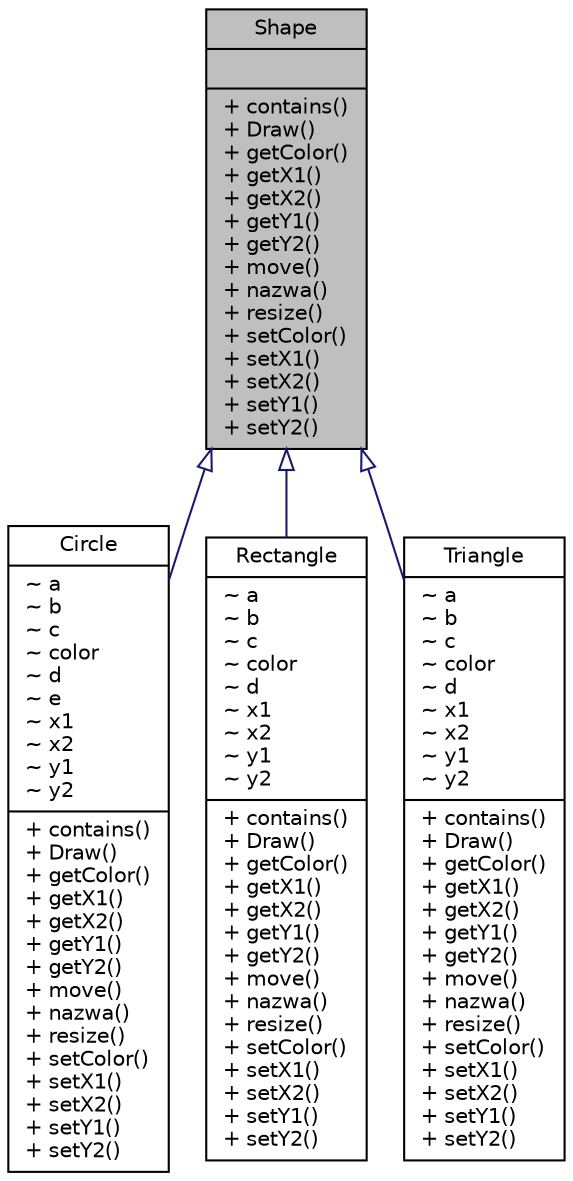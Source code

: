 digraph "Shape"
{
 // LATEX_PDF_SIZE
  edge [fontname="Helvetica",fontsize="10",labelfontname="Helvetica",labelfontsize="10"];
  node [fontname="Helvetica",fontsize="10",shape=record];
  Node1 [label="{Shape\n||+ contains()\l+ Draw()\l+ getColor()\l+ getX1()\l+ getX2()\l+ getY1()\l+ getY2()\l+ move()\l+ nazwa()\l+ resize()\l+ setColor()\l+ setX1()\l+ setX2()\l+ setY1()\l+ setY2()\l}",height=0.2,width=0.4,color="black", fillcolor="grey75", style="filled", fontcolor="black",tooltip=" "];
  Node1 -> Node2 [dir="back",color="midnightblue",fontsize="10",style="solid",arrowtail="onormal"];
  Node2 [label="{Circle\n|~ a\l~ b\l~ c\l~ color\l~ d\l~ e\l~ x1\l~ x2\l~ y1\l~ y2\l|+ contains()\l+ Draw()\l+ getColor()\l+ getX1()\l+ getX2()\l+ getY1()\l+ getY2()\l+ move()\l+ nazwa()\l+ resize()\l+ setColor()\l+ setX1()\l+ setX2()\l+ setY1()\l+ setY2()\l}",height=0.2,width=0.4,color="black", fillcolor="white", style="filled",URL="$classCircle.html",tooltip=" "];
  Node1 -> Node3 [dir="back",color="midnightblue",fontsize="10",style="solid",arrowtail="onormal"];
  Node3 [label="{Rectangle\n|~ a\l~ b\l~ c\l~ color\l~ d\l~ x1\l~ x2\l~ y1\l~ y2\l|+ contains()\l+ Draw()\l+ getColor()\l+ getX1()\l+ getX2()\l+ getY1()\l+ getY2()\l+ move()\l+ nazwa()\l+ resize()\l+ setColor()\l+ setX1()\l+ setX2()\l+ setY1()\l+ setY2()\l}",height=0.2,width=0.4,color="black", fillcolor="white", style="filled",URL="$classRectangle.html",tooltip=" "];
  Node1 -> Node4 [dir="back",color="midnightblue",fontsize="10",style="solid",arrowtail="onormal"];
  Node4 [label="{Triangle\n|~ a\l~ b\l~ c\l~ color\l~ d\l~ x1\l~ x2\l~ y1\l~ y2\l|+ contains()\l+ Draw()\l+ getColor()\l+ getX1()\l+ getX2()\l+ getY1()\l+ getY2()\l+ move()\l+ nazwa()\l+ resize()\l+ setColor()\l+ setX1()\l+ setX2()\l+ setY1()\l+ setY2()\l}",height=0.2,width=0.4,color="black", fillcolor="white", style="filled",URL="$classTriangle.html",tooltip=" "];
}

